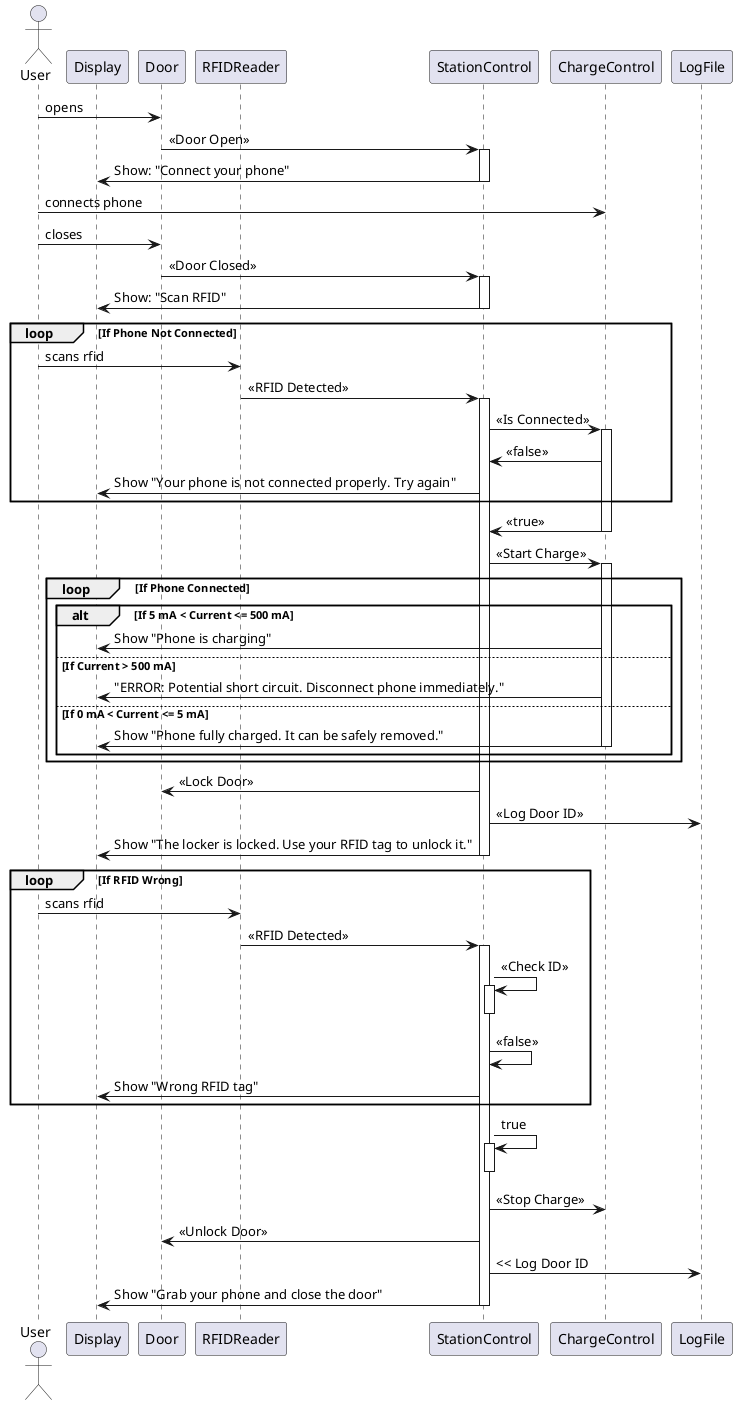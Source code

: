 @startuml

actor       User   
participant Display 
participant Door
participant RFIDReader
participant StationControl
participant ChargeControl
participant LogFile

User -> Door : opens 

Door -> StationControl : << Door Open >>
activate StationControl

StationControl -> Display : Show: "Connect your phone"
deactivate StationControl

User -> ChargeControl : connects phone

User -> Door : closes


Door -> StationControl : << Door Closed >>
activate StationControl

StationControl -> Display : Show: "Scan RFID"
deactivate StationControl

loop If Phone Not Connected

User -> RFIDReader : scans rfid

RFIDReader -> StationControl : << RFID Detected >>

activate StationControl

  StationControl -> ChargeControl : << Is Connected >>
  activate ChargeControl

    ChargeControl -> StationControl : << false >>

    StationControl -> Display : Show "Your phone is not connected properly. Try again"

    end

    ChargeControl -> StationControl : << true >>
  deactivate ChargeControl

  StationControl -> ChargeControl : << Start Charge >>
  activate ChargeControl

    loop If Phone Connected
      alt If 5 mA < Current <= 500 mA  
        ChargeControl -> Display : Show "Phone is charging"
      else If Current > 500 mA
        ChargeControl -> Display : "ERROR: Potential short circuit. Disconnect phone immediately."
      else If 0 mA < Current <= 5 mA
        ChargeControl -> Display : Show "Phone fully charged. It can be safely removed."
    deactivate ChargeControl
    end 
  end

  StationControl -> Door : << Lock Door >>

  StationControl -> LogFile : << Log Door ID >>

  StationControl -> Display : Show "The locker is locked. Use your RFID tag to unlock it."
deactivate StationControl

loop If RFID Wrong    

User -> RFIDReader : scans rfid

RFIDReader -> StationControl : << RFID Detected >>
  activate StationControl

    
    StationControl -> StationControl : << Check ID >>
    activate StationControl
    

    deactivate StationControl
    StationControl -> StationControl : << false >>

    StationControl -> Display : Show "Wrong RFID tag"
   end

    StationControl -> StationControl : true
    activate StationControl
    

    deactivate StationControl

 
    StationControl -> ChargeControl : << Stop Charge >>

    StationControl -> Door : << Unlock Door >>

    StationControl -> LogFile : << Log Door ID

    StationControl -> Display : Show "Grab your phone and close the door"
    
    deactivate StationControl
@enduml
